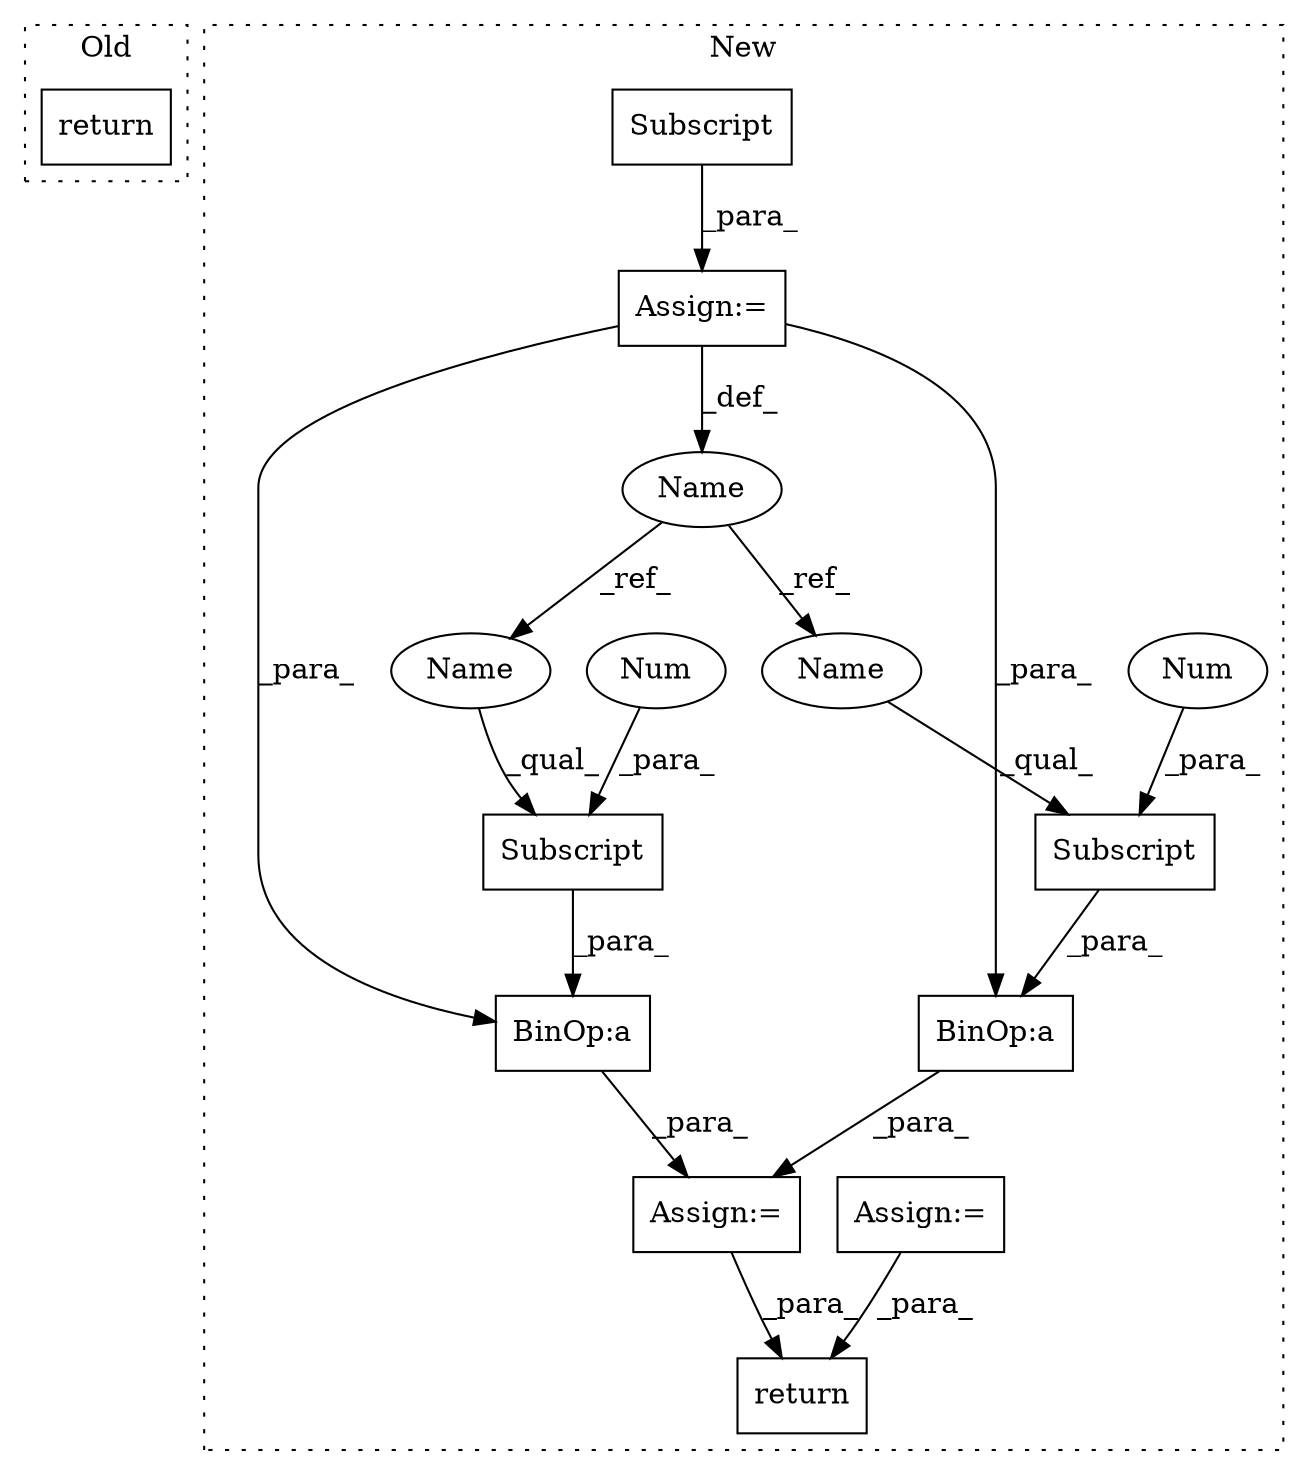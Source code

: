 digraph G {
subgraph cluster0 {
1 [label="return" a="93" s="6599" l="7" shape="box"];
label = "Old";
style="dotted";
}
subgraph cluster1 {
2 [label="Subscript" a="63" s="6453,0" l="9,0" shape="box"];
3 [label="Num" a="76" s="6460" l="1" shape="ellipse"];
4 [label="Assign:=" a="68" s="6240" l="3" shape="box"];
5 [label="return" a="93" s="7405" l="7" shape="box"];
6 [label="Assign:=" a="68" s="6437" l="3" shape="box"];
7 [label="Assign:=" a="68" s="5417" l="3" shape="box"];
8 [label="Subscript" a="63" s="6243,0" l="27,0" shape="box"];
9 [label="BinOp:a" a="82" s="6450" l="3" shape="box"];
10 [label="Subscript" a="63" s="6467,0" l="9,0" shape="box"];
11 [label="Num" a="76" s="6474" l="1" shape="ellipse"];
12 [label="BinOp:a" a="82" s="6476" l="3" shape="box"];
13 [label="Name" a="87" s="6234" l="6" shape="ellipse"];
14 [label="Name" a="87" s="6467" l="6" shape="ellipse"];
15 [label="Name" a="87" s="6453" l="6" shape="ellipse"];
label = "New";
style="dotted";
}
2 -> 9 [label="_para_"];
3 -> 2 [label="_para_"];
4 -> 9 [label="_para_"];
4 -> 13 [label="_def_"];
4 -> 12 [label="_para_"];
6 -> 5 [label="_para_"];
7 -> 5 [label="_para_"];
8 -> 4 [label="_para_"];
9 -> 6 [label="_para_"];
10 -> 12 [label="_para_"];
11 -> 10 [label="_para_"];
12 -> 6 [label="_para_"];
13 -> 15 [label="_ref_"];
13 -> 14 [label="_ref_"];
14 -> 10 [label="_qual_"];
15 -> 2 [label="_qual_"];
}